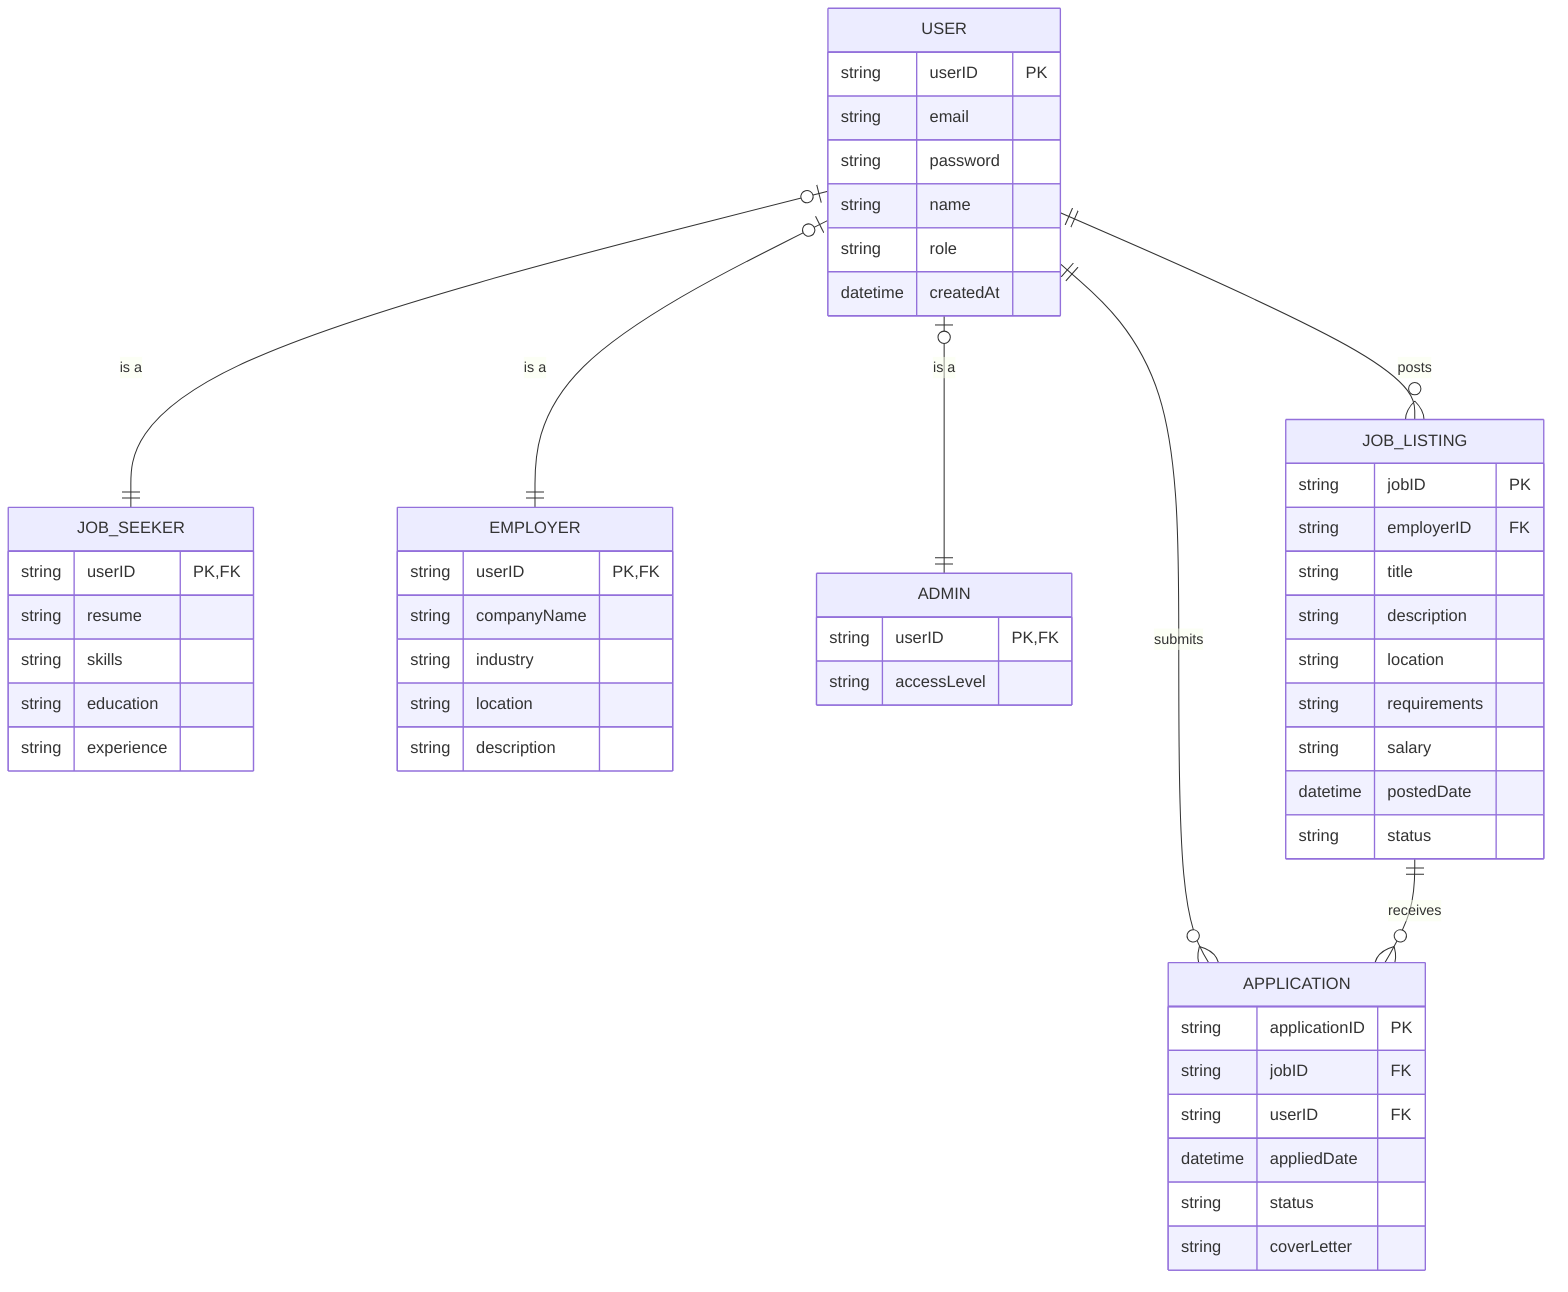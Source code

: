 erDiagram
    USER {
        string userID PK
        string email
        string password
        string name
        string role
        datetime createdAt
    }
    
    JOB_SEEKER {
        string userID PK,FK
        string resume
        string skills
        string education
        string experience
    }
    
    EMPLOYER {
        string userID PK,FK
        string companyName
        string industry
        string location
        string description
    }
    
    ADMIN {
        string userID PK,FK
        string accessLevel
    }
    
    JOB_LISTING {
        string jobID PK
        string employerID FK
        string title
        string description
        string location
        string requirements
        string salary
        datetime postedDate
        string status
    }
    
    APPLICATION {
        string applicationID PK
        string jobID FK
        string userID FK
        datetime appliedDate
        string status
        string coverLetter
    }
    
    USER ||--o{ JOB_LISTING : posts
    USER ||--o{ APPLICATION : submits
    JOB_LISTING ||--o{ APPLICATION : receives
    USER |o--|| JOB_SEEKER : "is a"
    USER |o--|| EMPLOYER : "is a"
    USER |o--|| ADMIN : "is a"